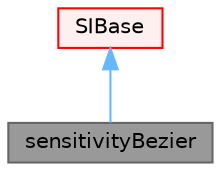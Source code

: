 digraph "sensitivityBezier"
{
 // LATEX_PDF_SIZE
  bgcolor="transparent";
  edge [fontname=Helvetica,fontsize=10,labelfontname=Helvetica,labelfontsize=10];
  node [fontname=Helvetica,fontsize=10,shape=box,height=0.2,width=0.4];
  Node1 [id="Node000001",label="sensitivityBezier",height=0.2,width=0.4,color="gray40", fillcolor="grey60", style="filled", fontcolor="black",tooltip="Calculation of adjoint based sensitivities for Bezier control points."];
  Node2 -> Node1 [id="edge1_Node000001_Node000002",dir="back",color="steelblue1",style="solid",tooltip=" "];
  Node2 [id="Node000002",label="SIBase",height=0.2,width=0.4,color="red", fillcolor="#FFF0F0", style="filled",URL="$classFoam_1_1incompressible_1_1SIBase.html",tooltip="Base class for Surface Integral-based sensitivity derivatives."];
}
